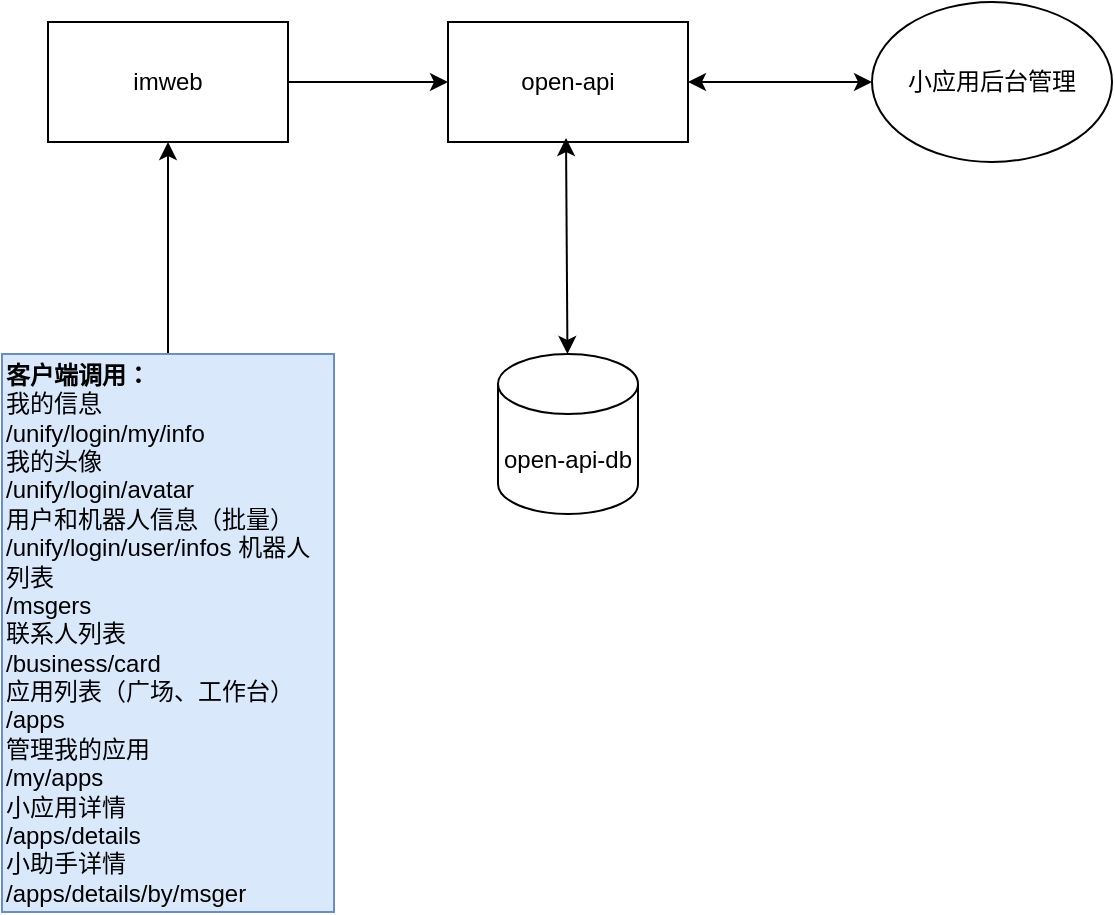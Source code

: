 <mxfile version="17.1.1" type="github">
  <diagram id="inejEvUsxbzrYnm4ZTXX" name="Page-1">
    <mxGraphModel dx="1360" dy="802" grid="0" gridSize="10" guides="1" tooltips="1" connect="1" arrows="1" fold="1" page="1" pageScale="1" pageWidth="827" pageHeight="1169" math="0" shadow="0">
      <root>
        <mxCell id="0" />
        <mxCell id="1" parent="0" />
        <mxCell id="fBae6MaYPsHn7tR7aAF2-9" style="edgeStyle=orthogonalEdgeStyle;rounded=0;orthogonalLoop=1;jettySize=auto;html=1;" edge="1" parent="1" source="fBae6MaYPsHn7tR7aAF2-1" target="fBae6MaYPsHn7tR7aAF2-3">
          <mxGeometry relative="1" as="geometry" />
        </mxCell>
        <mxCell id="fBae6MaYPsHn7tR7aAF2-1" value="imweb" style="rounded=0;whiteSpace=wrap;html=1;" vertex="1" parent="1">
          <mxGeometry x="89" y="601" width="120" height="60" as="geometry" />
        </mxCell>
        <mxCell id="fBae6MaYPsHn7tR7aAF2-10" style="edgeStyle=orthogonalEdgeStyle;rounded=0;orthogonalLoop=1;jettySize=auto;html=1;" edge="1" parent="1" source="fBae6MaYPsHn7tR7aAF2-2" target="fBae6MaYPsHn7tR7aAF2-1">
          <mxGeometry relative="1" as="geometry" />
        </mxCell>
        <mxCell id="fBae6MaYPsHn7tR7aAF2-2" value="&lt;font style=&quot;vertical-align: inherit&quot;&gt;&lt;font style=&quot;vertical-align: inherit&quot;&gt;&lt;font style=&quot;vertical-align: inherit&quot;&gt;&lt;font style=&quot;vertical-align: inherit&quot;&gt;&lt;font style=&quot;vertical-align: inherit&quot;&gt;&lt;font style=&quot;vertical-align: inherit&quot;&gt;&lt;b&gt;&lt;font style=&quot;vertical-align: inherit&quot;&gt;&lt;font style=&quot;vertical-align: inherit&quot;&gt;&lt;font style=&quot;vertical-align: inherit&quot;&gt;&lt;font style=&quot;vertical-align: inherit&quot;&gt;客户端调用：&lt;/font&gt;&lt;/font&gt;&lt;/font&gt;&lt;/font&gt;&lt;/b&gt;&lt;/font&gt;&lt;/font&gt;&lt;br&gt;&lt;div&gt;&lt;div&gt;我的信息&lt;/div&gt;&lt;div&gt;/unify/login/my/info&lt;/div&gt;&lt;div&gt;我的头像&lt;/div&gt;&lt;div&gt;/unify/login/avatar&lt;/div&gt;&lt;div&gt;用户和机器人信息（批量）&lt;/div&gt;&lt;div&gt;/unify/login/user/infos 机器人列表&lt;/div&gt;&lt;div&gt;/msgers&lt;/div&gt;&lt;div&gt;联系人列表&lt;/div&gt;&lt;div&gt;/business/card&lt;/div&gt;&lt;div&gt;应用列表（广场、工作台）&lt;/div&gt;&lt;div&gt;/apps&lt;/div&gt;&lt;div&gt;管理我的应用&lt;/div&gt;&lt;div&gt;/my/apps&lt;/div&gt;&lt;div&gt;小应用详情&lt;/div&gt;&lt;div&gt;/apps/details&lt;/div&gt;&lt;div&gt;小助手详情&lt;/div&gt;&lt;div&gt;/apps/details/by/msger&lt;/div&gt;&lt;/div&gt;&lt;/font&gt;&lt;/font&gt;&lt;/font&gt;&lt;/font&gt;" style="rounded=0;whiteSpace=wrap;html=1;align=left;fillColor=#dae8fc;strokeColor=#6c8ebf;" vertex="1" parent="1">
          <mxGeometry x="66" y="767" width="166" height="279" as="geometry" />
        </mxCell>
        <mxCell id="fBae6MaYPsHn7tR7aAF2-3" value="open-api" style="rounded=0;whiteSpace=wrap;html=1;" vertex="1" parent="1">
          <mxGeometry x="289" y="601" width="120" height="60" as="geometry" />
        </mxCell>
        <mxCell id="fBae6MaYPsHn7tR7aAF2-4" value="open-api-db" style="shape=cylinder3;whiteSpace=wrap;html=1;boundedLbl=1;backgroundOutline=1;size=15;" vertex="1" parent="1">
          <mxGeometry x="314" y="767" width="70" height="80" as="geometry" />
        </mxCell>
        <mxCell id="fBae6MaYPsHn7tR7aAF2-6" value="&lt;font style=&quot;vertical-align: inherit&quot;&gt;&lt;font style=&quot;vertical-align: inherit&quot;&gt;小应用后台管理&lt;/font&gt;&lt;/font&gt;" style="ellipse;whiteSpace=wrap;html=1;" vertex="1" parent="1">
          <mxGeometry x="501" y="591" width="120" height="80" as="geometry" />
        </mxCell>
        <mxCell id="fBae6MaYPsHn7tR7aAF2-7" value="" style="endArrow=classic;startArrow=classic;html=1;rounded=0;" edge="1" parent="1" source="fBae6MaYPsHn7tR7aAF2-4">
          <mxGeometry width="50" height="50" relative="1" as="geometry">
            <mxPoint x="298" y="709" as="sourcePoint" />
            <mxPoint x="348" y="659" as="targetPoint" />
          </mxGeometry>
        </mxCell>
        <mxCell id="fBae6MaYPsHn7tR7aAF2-8" value="" style="endArrow=classic;startArrow=classic;html=1;rounded=0;entryX=0;entryY=0.5;entryDx=0;entryDy=0;" edge="1" parent="1" source="fBae6MaYPsHn7tR7aAF2-3" target="fBae6MaYPsHn7tR7aAF2-6">
          <mxGeometry width="50" height="50" relative="1" as="geometry">
            <mxPoint x="396" y="877" as="sourcePoint" />
            <mxPoint x="446" y="827" as="targetPoint" />
          </mxGeometry>
        </mxCell>
      </root>
    </mxGraphModel>
  </diagram>
</mxfile>
